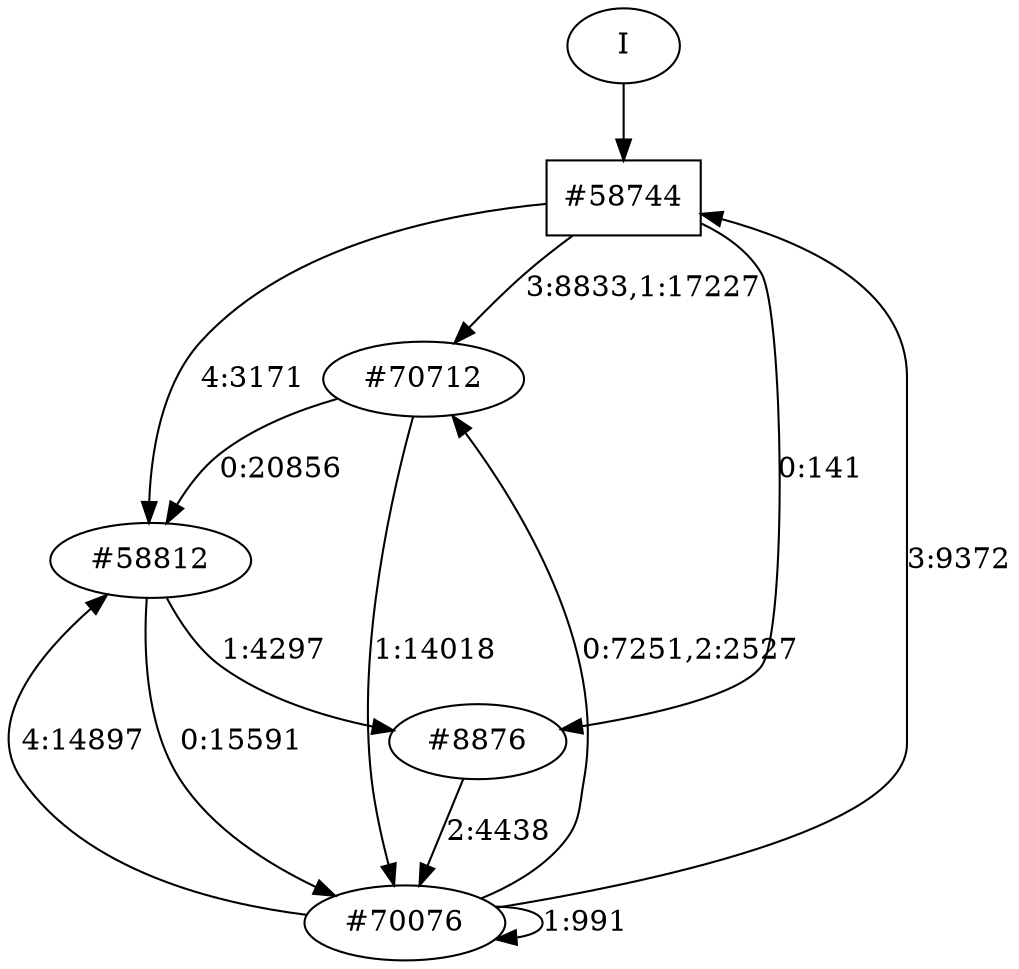 // produced with flexfringe from git commitd1cf04ada0831d0605a3651971ef9a02091d8823
// dfasat/flexfringe -h=alergia -d=alergia_data -o=experiments/flexfringe_pautomac_study/flexfringe_data/exp24_n150_p0_01dfa -n=150 -p=0.01 /Users/nicholasrenninger/Google Drive/Grad School/specification learning/code/DPFA_DTS_product_experiment/dfasatInvestigations/experiments/flexfringe_pautomac_study/flexfringe_data/flexfringe_pautomac_study_train 
digraph DFA {
	0 [label="root" shape=box];
		I -> 0;
	0 [ label="#58744"  ];
		0 -> 5 [label="3:8833,1:17227"  ];
		0 -> 6 [label="4:3171"  ];
		0 -> 165 [label="0:141"  ];
	5 [ label="#70712"  ];
		5 -> 35 [label="1:14018"  ];
		5 -> 6 [label="0:20856"  ];
	6 [ label="#58812"  ];
		6 -> 35 [label="0:15591"  ];
		6 -> 165 [label="1:4297"  ];
	165 [ label="#8876"  ];
		165 -> 35 [label="2:4438"  ];
	35 [ label="#70076"  ];
		35 -> 0 [label="3:9372"  ];
		35 -> 35 [label="1:991"  ];
		35 -> 5 [label="0:7251,2:2527"  ];
		35 -> 6 [label="4:14897"  ];
}
